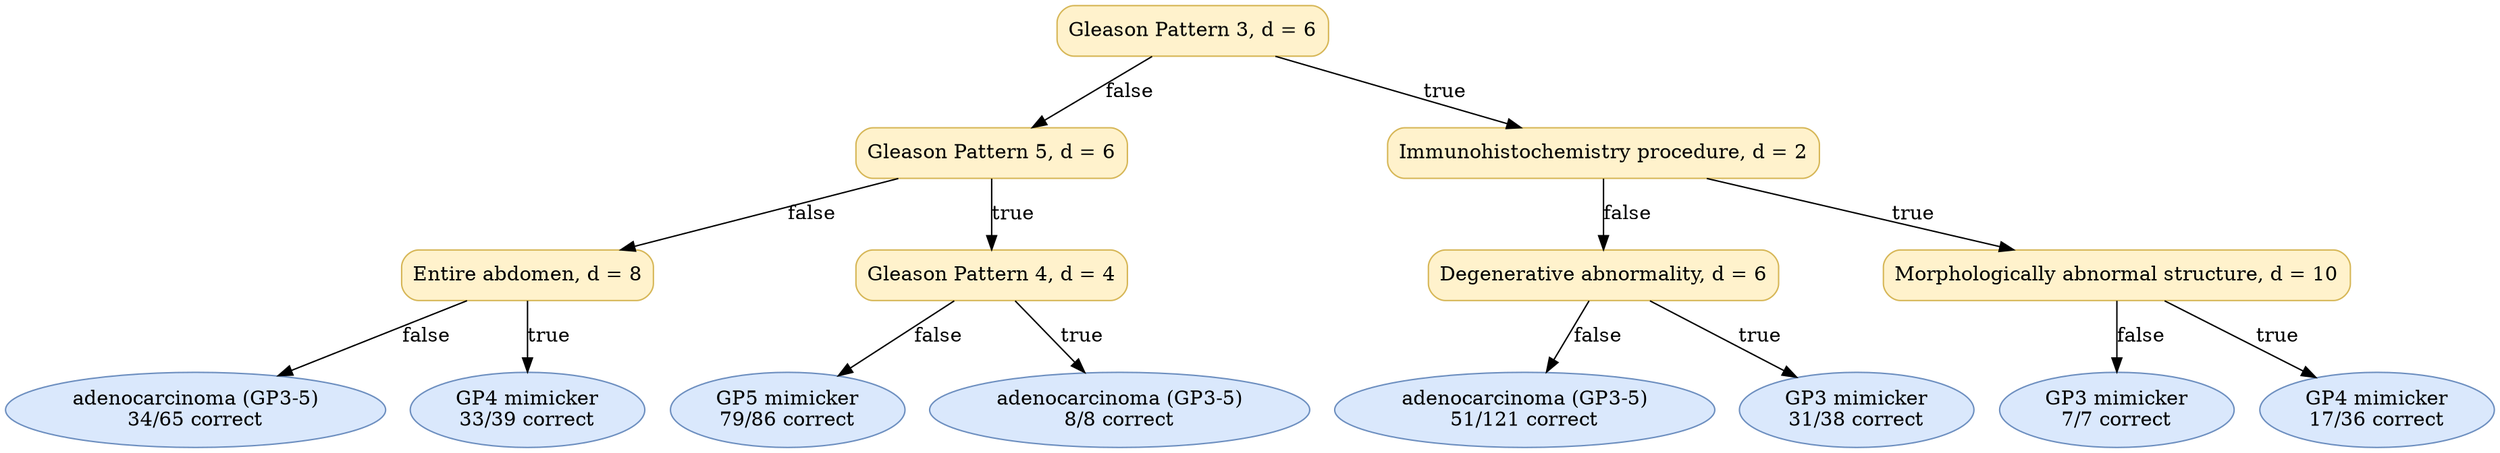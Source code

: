 digraph "DT" {
fontname="Times-Roman";
label="";
node [fontname="Times-Roman"];
Node1 [color="#D6B656", fillcolor="#FFF2CC", label="Gleason Pattern 3, d = 6", shape="box", style="rounded,filled"];
Node2 [color="#D6B656", fillcolor="#FFF2CC", label="Gleason Pattern 5, d = 6", shape="box", style="rounded,filled"];
Node3 [color="#D6B656", fillcolor="#FFF2CC", label="Entire abdomen, d = 8", shape="box", style="rounded,filled"];
Node4 [color="#6C8EBF", fillcolor="#DAE8FC", label=<adenocarcinoma (GP3-5)<br/>34/65 correct>, shape="ellipse", style="rounded,filled"];
Node5 [color="#6C8EBF", fillcolor="#DAE8FC", label=<GP4 mimicker<br/>33/39 correct>, shape="ellipse", style="rounded,filled"];
Node6 [color="#D6B656", fillcolor="#FFF2CC", label="Gleason Pattern 4, d = 4", shape="box", style="rounded,filled"];
Node7 [color="#6C8EBF", fillcolor="#DAE8FC", label=<GP5 mimicker<br/>79/86 correct>, shape="ellipse", style="rounded,filled"];
Node8 [color="#6C8EBF", fillcolor="#DAE8FC", label=<adenocarcinoma (GP3-5)<br/>8/8 correct>, shape="ellipse", style="rounded,filled"];
Node9 [color="#D6B656", fillcolor="#FFF2CC", label="Immunohistochemistry procedure, d = 2", shape="box", style="rounded,filled"];
Node10 [color="#D6B656", fillcolor="#FFF2CC", label="Degenerative abnormality, d = 6", shape="box", style="rounded,filled"];
Node11 [color="#6C8EBF", fillcolor="#DAE8FC", label=<adenocarcinoma (GP3-5)<br/>51/121 correct>, shape="ellipse", style="rounded,filled"];
Node12 [color="#6C8EBF", fillcolor="#DAE8FC", label=<GP3 mimicker<br/>31/38 correct>, shape="ellipse", style="rounded,filled"];
Node13 [color="#D6B656", fillcolor="#FFF2CC", label="Morphologically abnormal structure, d = 10", shape="box", style="rounded,filled"];
Node14 [color="#6C8EBF", fillcolor="#DAE8FC", label=<GP3 mimicker<br/>7/7 correct>, shape="ellipse", style="rounded,filled"];
Node15 [color="#6C8EBF", fillcolor="#DAE8FC", label=<GP4 mimicker<br/>17/36 correct>, shape="ellipse", style="rounded,filled"];
Node1 -> Node2  [key=0, label="false"];
Node1 -> Node9  [key=0, label="true"];
Node2 -> Node3  [key=0, label="false"];
Node2 -> Node6  [key=0, label="true"];
Node3 -> Node4  [key=0, label="false"];
Node3 -> Node5  [key=0, label="true"];
Node6 -> Node7  [key=0, label="false"];
Node6 -> Node8  [key=0, label="true"];
Node9 -> Node10  [key=0, label="false"];
Node9 -> Node13  [key=0, label="true"];
Node10 -> Node11  [key=0, label="false"];
Node10 -> Node12  [key=0, label="true"];
Node13 -> Node14  [key=0, label="false"];
Node13 -> Node15  [key=0, label="true"];
}
